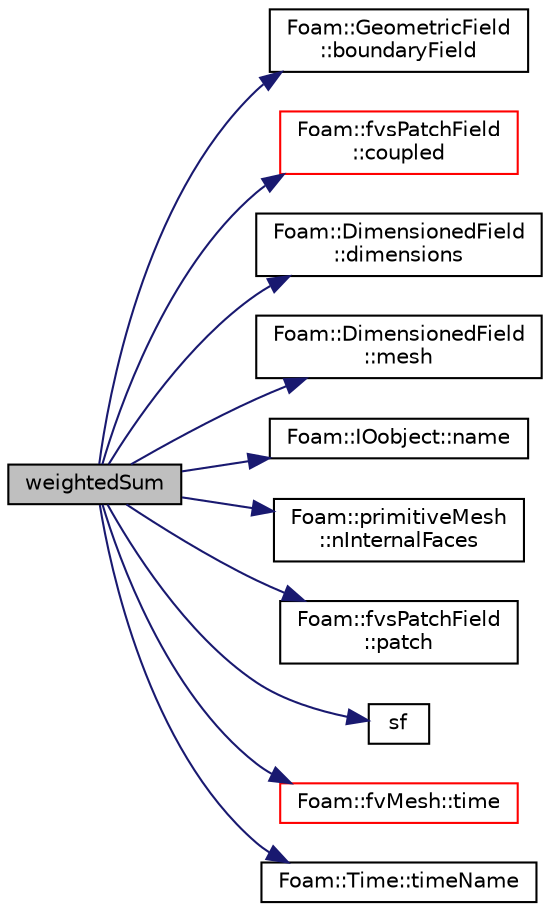 digraph "weightedSum"
{
  bgcolor="transparent";
  edge [fontname="Helvetica",fontsize="10",labelfontname="Helvetica",labelfontsize="10"];
  node [fontname="Helvetica",fontsize="10",shape=record];
  rankdir="LR";
  Node1 [label="weightedSum",height=0.2,width=0.4,color="black", fillcolor="grey75", style="filled", fontcolor="black"];
  Node1 -> Node2 [color="midnightblue",fontsize="10",style="solid",fontname="Helvetica"];
  Node2 [label="Foam::GeometricField\l::boundaryField",height=0.2,width=0.4,color="black",URL="$a00934.html#a3c6c1a789b48ea0c5e8bff64f9c14f2d",tooltip="Return reference to GeometricBoundaryField. "];
  Node1 -> Node3 [color="midnightblue",fontsize="10",style="solid",fontname="Helvetica"];
  Node3 [label="Foam::fvsPatchField\l::coupled",height=0.2,width=0.4,color="red",URL="$a00906.html#acffd678e538fc569f301aacdb4f019b7",tooltip="Return true if this patch field is coupled. "];
  Node1 -> Node4 [color="midnightblue",fontsize="10",style="solid",fontname="Helvetica"];
  Node4 [label="Foam::DimensionedField\l::dimensions",height=0.2,width=0.4,color="black",URL="$a00540.html#a6098093e7de06370342a85cfae8b31f5",tooltip="Return dimensions. "];
  Node1 -> Node5 [color="midnightblue",fontsize="10",style="solid",fontname="Helvetica"];
  Node5 [label="Foam::DimensionedField\l::mesh",height=0.2,width=0.4,color="black",URL="$a00540.html#abdefa6904b53f35c49185ee1cb3d1800",tooltip="Return mesh. "];
  Node1 -> Node6 [color="midnightblue",fontsize="10",style="solid",fontname="Helvetica"];
  Node6 [label="Foam::IOobject::name",height=0.2,width=0.4,color="black",URL="$a01196.html#a75b72488d2e82151b025744974919d5d",tooltip="Return name. "];
  Node1 -> Node7 [color="midnightblue",fontsize="10",style="solid",fontname="Helvetica"];
  Node7 [label="Foam::primitiveMesh\l::nInternalFaces",height=0.2,width=0.4,color="black",URL="$a02001.html#aa1eec60bd258a70018b8ffda0dced7bb"];
  Node1 -> Node8 [color="midnightblue",fontsize="10",style="solid",fontname="Helvetica"];
  Node8 [label="Foam::fvsPatchField\l::patch",height=0.2,width=0.4,color="black",URL="$a00906.html#ad735de1fbd0f85c12ad0c37deb62d22c",tooltip="Return patch. "];
  Node1 -> Node9 [color="midnightblue",fontsize="10",style="solid",fontname="Helvetica"];
  Node9 [label="sf",height=0.2,width=0.4,color="black",URL="$a04414.html#ab318caaec810447a252e6134c88a7a77"];
  Node1 -> Node10 [color="midnightblue",fontsize="10",style="solid",fontname="Helvetica"];
  Node10 [label="Foam::fvMesh::time",height=0.2,width=0.4,color="red",URL="$a00889.html#a48fcf6de2789aff6b430b5fc1a05693f",tooltip="Return the top-level database. "];
  Node1 -> Node11 [color="midnightblue",fontsize="10",style="solid",fontname="Helvetica"];
  Node11 [label="Foam::Time::timeName",height=0.2,width=0.4,color="black",URL="$a02679.html#a5ae6a110de1b22323e19a46943c7f0c1",tooltip="Return time name of given scalar time. "];
}
